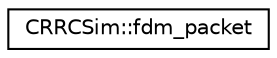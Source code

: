 digraph "Graphical Class Hierarchy"
{
 // INTERACTIVE_SVG=YES
  edge [fontname="Helvetica",fontsize="10",labelfontname="Helvetica",labelfontsize="10"];
  node [fontname="Helvetica",fontsize="10",shape=record];
  rankdir="LR";
  Node1 [label="CRRCSim::fdm_packet",height=0.2,width=0.4,color="black", fillcolor="white", style="filled",URL="$structCRRCSim_1_1fdm__packet.html"];
}
